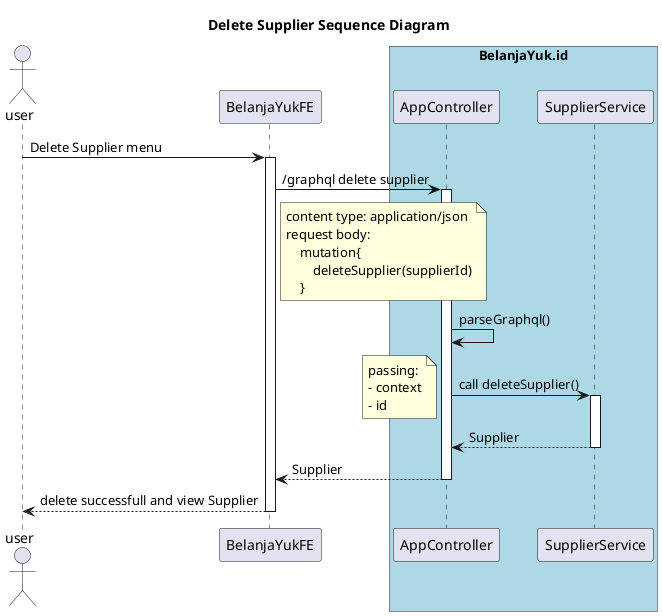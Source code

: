 @startuml
title: Delete Supplier Sequence Diagram
actor user
participant BelanjaYukFE
box "BelanjaYuk.id" #LightBlue
participant AppController
participant SupplierService
end box

user -> BelanjaYukFE ++ : Delete Supplier menu
BelanjaYukFE -> AppController ++ : /graphql delete supplier
    note right of BelanjaYukFE
    content type: application/json
    request body:
        mutation{
            deleteSupplier(supplierId)
        }
    end note
AppController -> AppController : parseGraphql()
AppController -> SupplierService ++ : call deleteSupplier()
    note left
    passing:
    - context
    - id
    end note
SupplierService --> AppController --: Supplier
AppController --> BelanjaYukFE -- : Supplier
BelanjaYukFE --> user -- : delete successfull and view Supplier
@enduml